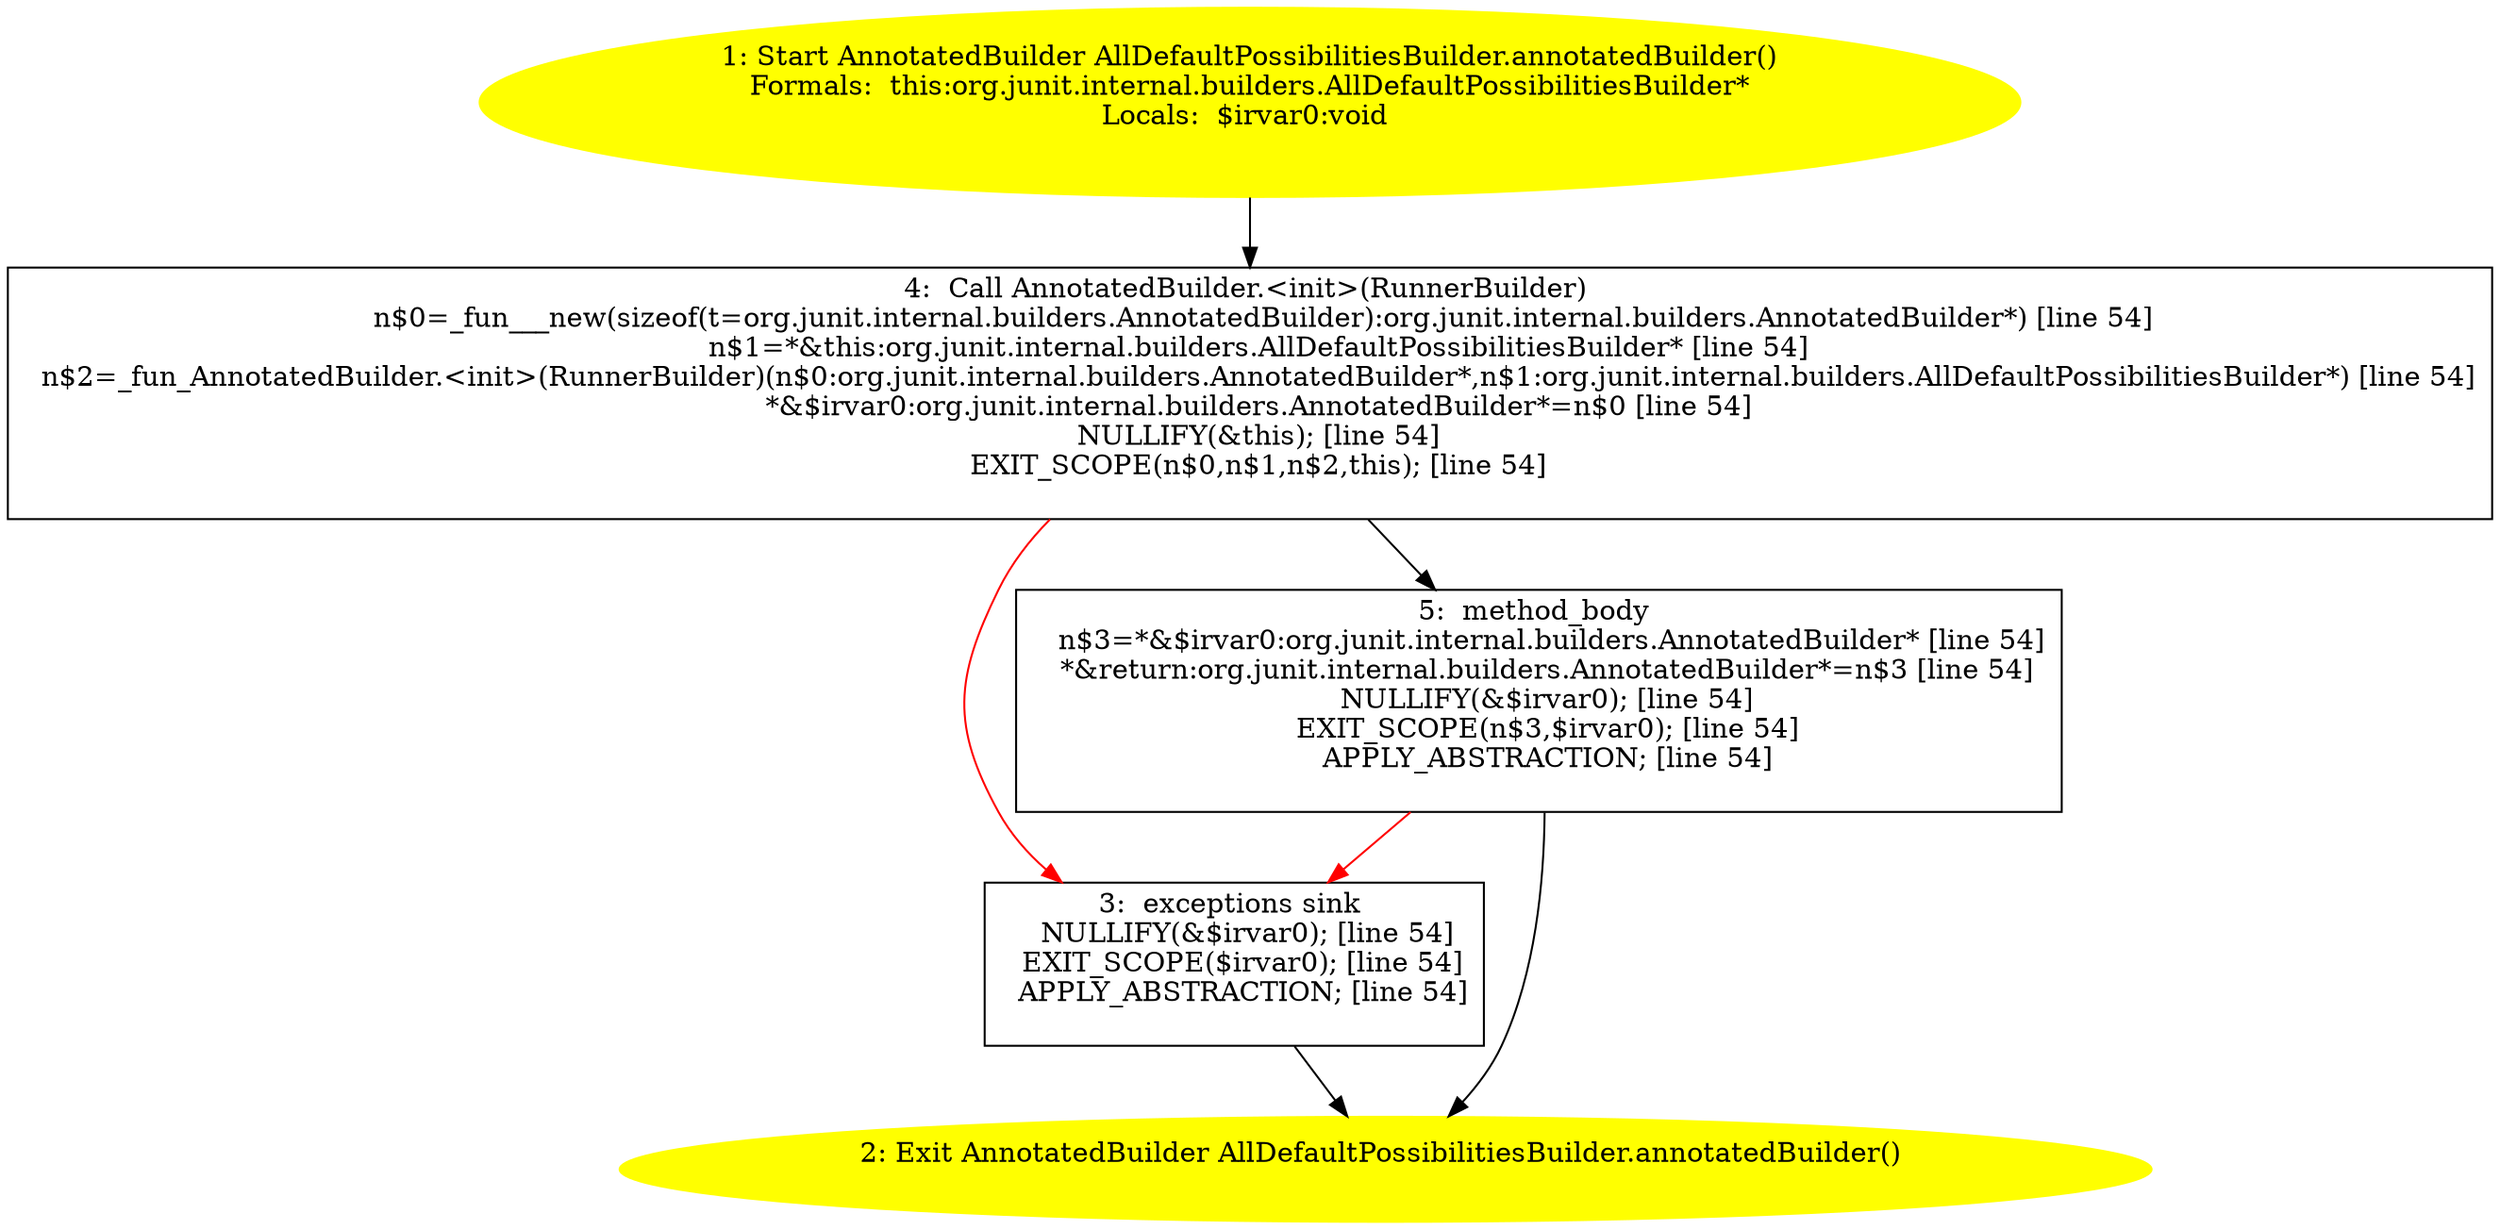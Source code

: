 /* @generated */
digraph cfg {
"org.junit.internal.builders.AllDefaultPossibilitiesBuilder.annotatedBuilder():org.junit.internal.bui.a71a8e00baa7a7681dbd1423776a361b_1" [label="1: Start AnnotatedBuilder AllDefaultPossibilitiesBuilder.annotatedBuilder()\nFormals:  this:org.junit.internal.builders.AllDefaultPossibilitiesBuilder*\nLocals:  $irvar0:void \n  " color=yellow style=filled]
	

	 "org.junit.internal.builders.AllDefaultPossibilitiesBuilder.annotatedBuilder():org.junit.internal.bui.a71a8e00baa7a7681dbd1423776a361b_1" -> "org.junit.internal.builders.AllDefaultPossibilitiesBuilder.annotatedBuilder():org.junit.internal.bui.a71a8e00baa7a7681dbd1423776a361b_4" ;
"org.junit.internal.builders.AllDefaultPossibilitiesBuilder.annotatedBuilder():org.junit.internal.bui.a71a8e00baa7a7681dbd1423776a361b_2" [label="2: Exit AnnotatedBuilder AllDefaultPossibilitiesBuilder.annotatedBuilder() \n  " color=yellow style=filled]
	

"org.junit.internal.builders.AllDefaultPossibilitiesBuilder.annotatedBuilder():org.junit.internal.bui.a71a8e00baa7a7681dbd1423776a361b_3" [label="3:  exceptions sink \n   NULLIFY(&$irvar0); [line 54]\n  EXIT_SCOPE($irvar0); [line 54]\n  APPLY_ABSTRACTION; [line 54]\n " shape="box"]
	

	 "org.junit.internal.builders.AllDefaultPossibilitiesBuilder.annotatedBuilder():org.junit.internal.bui.a71a8e00baa7a7681dbd1423776a361b_3" -> "org.junit.internal.builders.AllDefaultPossibilitiesBuilder.annotatedBuilder():org.junit.internal.bui.a71a8e00baa7a7681dbd1423776a361b_2" ;
"org.junit.internal.builders.AllDefaultPossibilitiesBuilder.annotatedBuilder():org.junit.internal.bui.a71a8e00baa7a7681dbd1423776a361b_4" [label="4:  Call AnnotatedBuilder.<init>(RunnerBuilder) \n   n$0=_fun___new(sizeof(t=org.junit.internal.builders.AnnotatedBuilder):org.junit.internal.builders.AnnotatedBuilder*) [line 54]\n  n$1=*&this:org.junit.internal.builders.AllDefaultPossibilitiesBuilder* [line 54]\n  n$2=_fun_AnnotatedBuilder.<init>(RunnerBuilder)(n$0:org.junit.internal.builders.AnnotatedBuilder*,n$1:org.junit.internal.builders.AllDefaultPossibilitiesBuilder*) [line 54]\n  *&$irvar0:org.junit.internal.builders.AnnotatedBuilder*=n$0 [line 54]\n  NULLIFY(&this); [line 54]\n  EXIT_SCOPE(n$0,n$1,n$2,this); [line 54]\n " shape="box"]
	

	 "org.junit.internal.builders.AllDefaultPossibilitiesBuilder.annotatedBuilder():org.junit.internal.bui.a71a8e00baa7a7681dbd1423776a361b_4" -> "org.junit.internal.builders.AllDefaultPossibilitiesBuilder.annotatedBuilder():org.junit.internal.bui.a71a8e00baa7a7681dbd1423776a361b_5" ;
	 "org.junit.internal.builders.AllDefaultPossibilitiesBuilder.annotatedBuilder():org.junit.internal.bui.a71a8e00baa7a7681dbd1423776a361b_4" -> "org.junit.internal.builders.AllDefaultPossibilitiesBuilder.annotatedBuilder():org.junit.internal.bui.a71a8e00baa7a7681dbd1423776a361b_3" [color="red" ];
"org.junit.internal.builders.AllDefaultPossibilitiesBuilder.annotatedBuilder():org.junit.internal.bui.a71a8e00baa7a7681dbd1423776a361b_5" [label="5:  method_body \n   n$3=*&$irvar0:org.junit.internal.builders.AnnotatedBuilder* [line 54]\n  *&return:org.junit.internal.builders.AnnotatedBuilder*=n$3 [line 54]\n  NULLIFY(&$irvar0); [line 54]\n  EXIT_SCOPE(n$3,$irvar0); [line 54]\n  APPLY_ABSTRACTION; [line 54]\n " shape="box"]
	

	 "org.junit.internal.builders.AllDefaultPossibilitiesBuilder.annotatedBuilder():org.junit.internal.bui.a71a8e00baa7a7681dbd1423776a361b_5" -> "org.junit.internal.builders.AllDefaultPossibilitiesBuilder.annotatedBuilder():org.junit.internal.bui.a71a8e00baa7a7681dbd1423776a361b_2" ;
	 "org.junit.internal.builders.AllDefaultPossibilitiesBuilder.annotatedBuilder():org.junit.internal.bui.a71a8e00baa7a7681dbd1423776a361b_5" -> "org.junit.internal.builders.AllDefaultPossibilitiesBuilder.annotatedBuilder():org.junit.internal.bui.a71a8e00baa7a7681dbd1423776a361b_3" [color="red" ];
}
